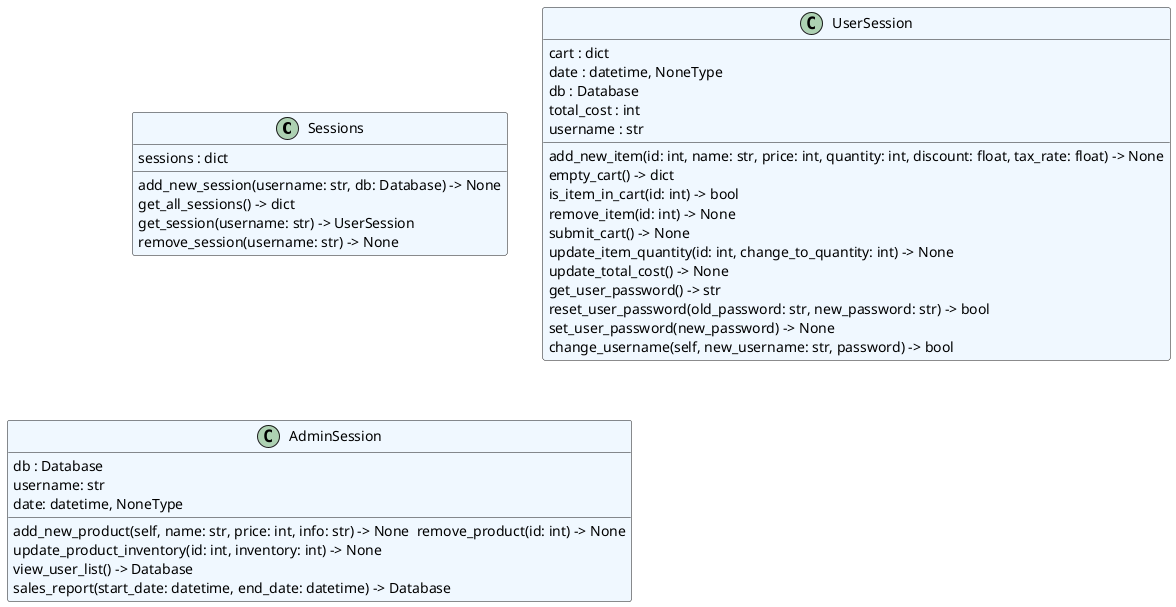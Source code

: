 @startuml classes
set namespaceSeparator none
class "Sessions" as core.session.Sessions #aliceblue {
  sessions : dict
  add_new_session(username: str, db: Database) -> None
  get_all_sessions() -> dict
  get_session(username: str) -> UserSession
  remove_session(username: str) -> None
}
class "UserSession" as core.session.UserSession #aliceblue {
  cart : dict
  date : datetime, NoneType
  db : Database
  total_cost : int
  username : str
  add_new_item(id: int, name: str, price: int, quantity: int, discount: float, tax_rate: float) -> None
  empty_cart() -> dict
  is_item_in_cart(id: int) -> bool
  remove_item(id: int) -> None
  submit_cart() -> None
  update_item_quantity(id: int, change_to_quantity: int) -> None
  update_total_cost() -> None
  get_user_password() -> str
  reset_user_password(old_password: str, new_password: str) -> bool
  set_user_password(new_password) -> None
  change_username(self, new_username: str, password) -> bool
}

class "AdminSession" as core.session.AdminSession #aliceblue {
  db : Database
  username: str
  date: datetime, NoneType
  add_new_product(self, name: str, price: int, info: str) -> None  remove_product(id: int) -> None
  update_product_inventory(id: int, inventory: int) -> None
  view_user_list() -> Database
  sales_report(start_date: datetime, end_date: datetime) -> Database
}

@enduml

